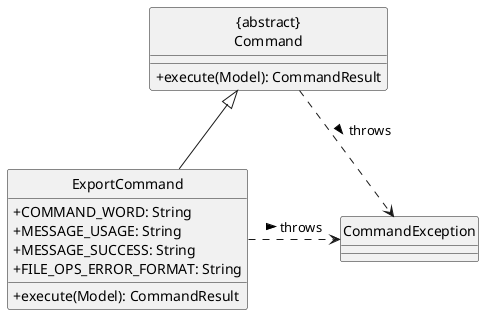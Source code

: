@startuml
hide circle
skinparam classAttributeIconSize 0

Class "{abstract}\nCommand" as Command {
  +execute(Model): CommandResult
}
Class ExportCommand {
  +COMMAND_WORD: String
  +MESSAGE_USAGE: String
  +MESSAGE_SUCCESS: String
  +FILE_OPS_ERROR_FORMAT: String
  +execute(Model): CommandResult
}
Class CommandException

ExportCommand -up-|> Command
Command ..> CommandException: throws >
ExportCommand .right.> CommandException: throws >
@enduml
